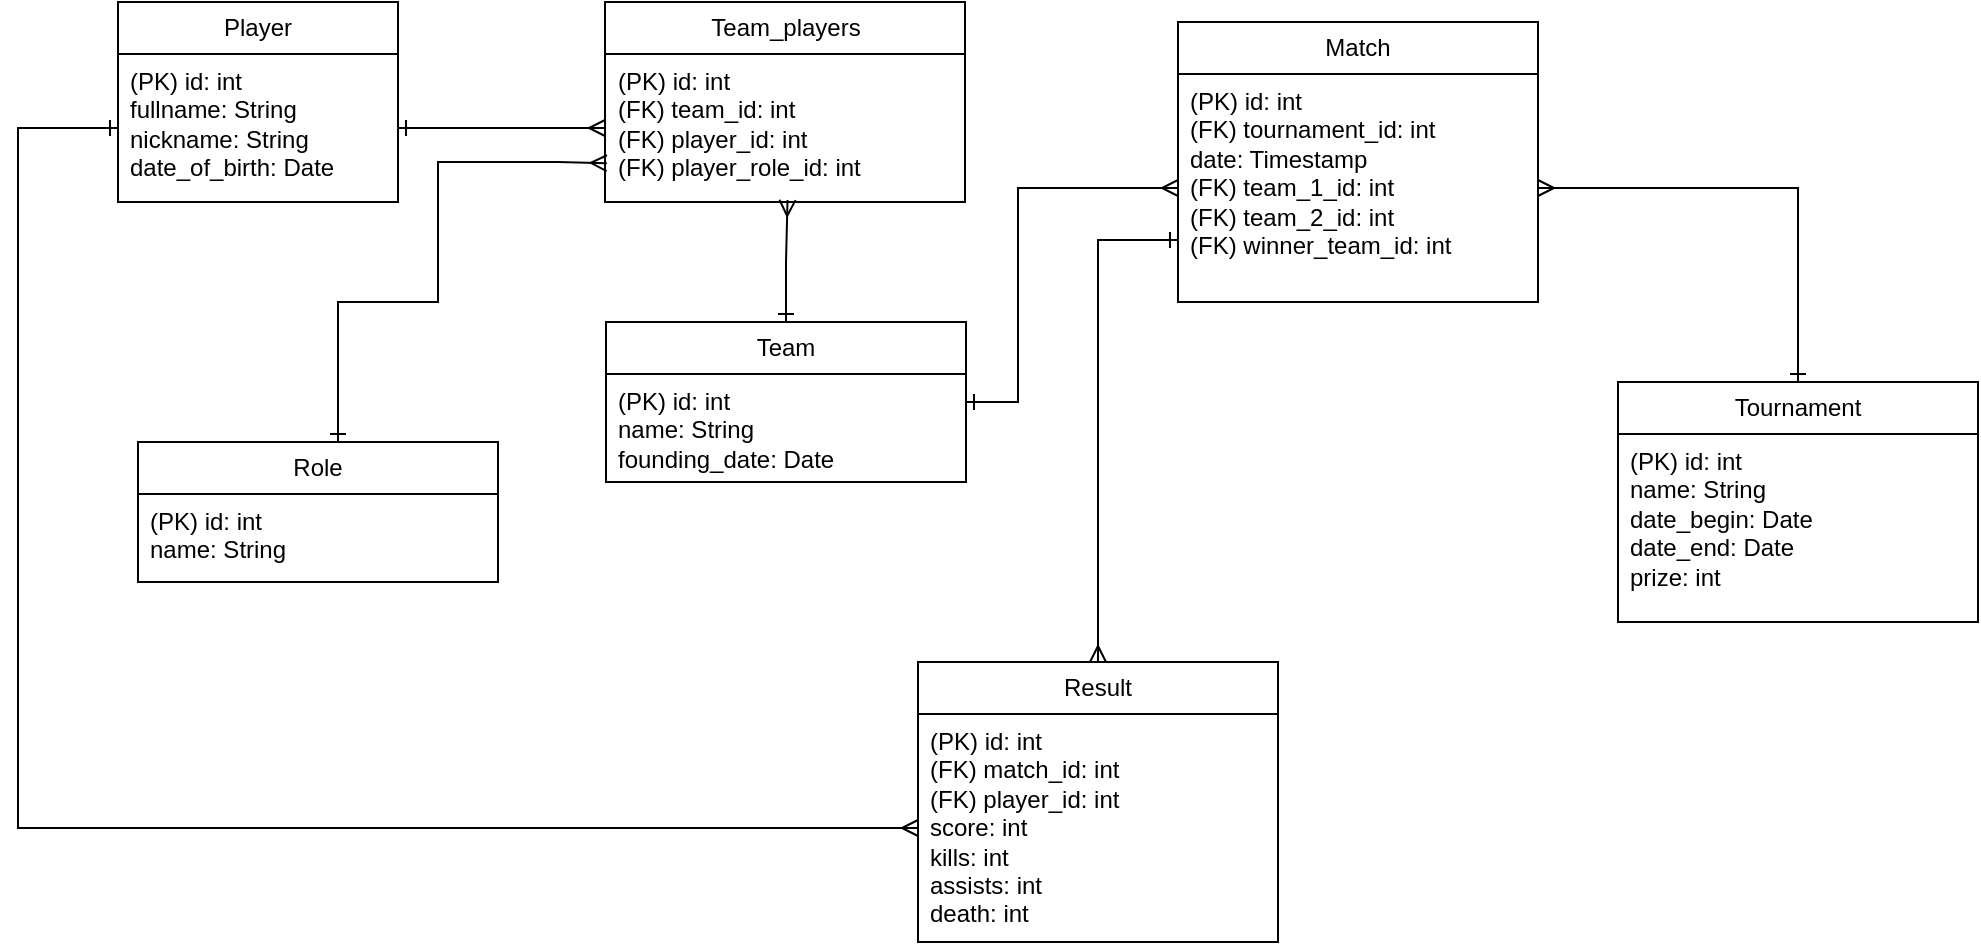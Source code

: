 <mxfile version="24.7.10">
  <diagram name="Страница — 1" id="4FGiYLuR-jafjmGh9V1V">
    <mxGraphModel dx="1050" dy="565" grid="1" gridSize="10" guides="1" tooltips="1" connect="1" arrows="1" fold="1" page="1" pageScale="1" pageWidth="827" pageHeight="1169" math="0" shadow="0">
      <root>
        <mxCell id="0" />
        <mxCell id="1" parent="0" />
        <mxCell id="E1XORwaVy8atlfKuMLs9-1" value="Player" style="swimlane;fontStyle=0;childLayout=stackLayout;horizontal=1;startSize=26;fillColor=none;horizontalStack=0;resizeParent=1;resizeParentMax=0;resizeLast=0;collapsible=1;marginBottom=0;whiteSpace=wrap;html=1;rounded=0;" parent="1" vertex="1">
          <mxGeometry x="80" y="50" width="140" height="100" as="geometry" />
        </mxCell>
        <mxCell id="E1XORwaVy8atlfKuMLs9-2" value="(PK) id: int&lt;div&gt;fullname: String&lt;br&gt;nickname: String&lt;/div&gt;&lt;div&gt;date_of_birth: Date&lt;/div&gt;&lt;div&gt;&lt;br&gt;&lt;/div&gt;&lt;div&gt;&lt;br&gt;&lt;/div&gt;" style="text;strokeColor=none;fillColor=none;align=left;verticalAlign=top;spacingLeft=4;spacingRight=4;overflow=hidden;rotatable=0;points=[[0,0.5],[1,0.5]];portConstraint=eastwest;whiteSpace=wrap;html=1;" parent="E1XORwaVy8atlfKuMLs9-1" vertex="1">
          <mxGeometry y="26" width="140" height="74" as="geometry" />
        </mxCell>
        <mxCell id="E1XORwaVy8atlfKuMLs9-20" style="edgeStyle=orthogonalEdgeStyle;rounded=0;orthogonalLoop=1;jettySize=auto;html=1;entryX=0.507;entryY=0.986;entryDx=0;entryDy=0;entryPerimeter=0;startArrow=ERone;startFill=0;endArrow=ERmany;endFill=0;" parent="1" source="E1XORwaVy8atlfKuMLs9-3" target="E1XORwaVy8atlfKuMLs9-6" edge="1">
          <mxGeometry relative="1" as="geometry">
            <mxPoint x="414" y="160" as="targetPoint" />
          </mxGeometry>
        </mxCell>
        <mxCell id="E1XORwaVy8atlfKuMLs9-3" value="Team" style="swimlane;fontStyle=0;childLayout=stackLayout;horizontal=1;startSize=26;fillColor=none;horizontalStack=0;resizeParent=1;resizeParentMax=0;resizeLast=0;collapsible=1;marginBottom=0;whiteSpace=wrap;html=1;rounded=0;" parent="1" vertex="1">
          <mxGeometry x="324" y="210" width="180" height="80" as="geometry" />
        </mxCell>
        <mxCell id="E1XORwaVy8atlfKuMLs9-4" value="&lt;div&gt;&lt;div&gt;&lt;span style=&quot;background-color: initial;&quot;&gt;(PK)&amp;nbsp;&lt;/span&gt;id: int&lt;/div&gt;&lt;/div&gt;&lt;div&gt;name: String&lt;/div&gt;&lt;div&gt;founding_date: Date&lt;/div&gt;&lt;div&gt;&lt;br&gt;&lt;/div&gt;" style="text;strokeColor=none;fillColor=none;align=left;verticalAlign=top;spacingLeft=4;spacingRight=4;overflow=hidden;rotatable=0;points=[[0,0.5],[1,0.5]];portConstraint=eastwest;whiteSpace=wrap;html=1;" parent="E1XORwaVy8atlfKuMLs9-3" vertex="1">
          <mxGeometry y="26" width="180" height="54" as="geometry" />
        </mxCell>
        <mxCell id="E1XORwaVy8atlfKuMLs9-5" value="Team_players" style="swimlane;fontStyle=0;childLayout=stackLayout;horizontal=1;startSize=26;fillColor=none;horizontalStack=0;resizeParent=1;resizeParentMax=0;resizeLast=0;collapsible=1;marginBottom=0;whiteSpace=wrap;html=1;rounded=0;" parent="1" vertex="1">
          <mxGeometry x="323.5" y="50" width="180" height="100" as="geometry" />
        </mxCell>
        <mxCell id="E1XORwaVy8atlfKuMLs9-6" value="&lt;div&gt;&lt;span style=&quot;background-color: initial;&quot;&gt;(PK)&amp;nbsp;&lt;/span&gt;id: int&lt;/div&gt;&lt;div&gt;(FK) team_id: int&lt;/div&gt;&lt;div&gt;&lt;span style=&quot;background-color: initial;&quot;&gt;(FK)&lt;/span&gt;&lt;span style=&quot;background-color: initial;&quot;&gt;&amp;nbsp;&lt;/span&gt;player_id: int&lt;/div&gt;&lt;div&gt;&lt;span style=&quot;background-color: initial;&quot;&gt;(FK)&lt;/span&gt;&lt;span style=&quot;background-color: initial;&quot;&gt;&amp;nbsp;&lt;/span&gt;player_role_id: int&amp;nbsp;&lt;/div&gt;" style="text;strokeColor=none;fillColor=none;align=left;verticalAlign=top;spacingLeft=4;spacingRight=4;overflow=hidden;rotatable=0;points=[[0,0.5],[1,0.5]];portConstraint=eastwest;whiteSpace=wrap;html=1;" parent="E1XORwaVy8atlfKuMLs9-5" vertex="1">
          <mxGeometry y="26" width="180" height="74" as="geometry" />
        </mxCell>
        <mxCell id="E1XORwaVy8atlfKuMLs9-7" value="Match" style="swimlane;fontStyle=0;childLayout=stackLayout;horizontal=1;startSize=26;fillColor=none;horizontalStack=0;resizeParent=1;resizeParentMax=0;resizeLast=0;collapsible=1;marginBottom=0;whiteSpace=wrap;html=1;rounded=0;" parent="1" vertex="1">
          <mxGeometry x="610" y="60" width="180" height="140" as="geometry" />
        </mxCell>
        <mxCell id="E1XORwaVy8atlfKuMLs9-8" value="(PK) id: int&lt;br&gt;&lt;div&gt;&lt;span style=&quot;background-color: initial;&quot;&gt;(FK)&lt;/span&gt;&lt;span style=&quot;background-color: initial;&quot;&gt;&amp;nbsp;&lt;/span&gt;tournament_id: int&lt;/div&gt;&lt;div&gt;date: Timestamp&lt;/div&gt;&lt;div&gt;&lt;span style=&quot;background-color: initial;&quot;&gt;(FK)&lt;/span&gt;&lt;span style=&quot;background-color: initial;&quot;&gt;&amp;nbsp;&lt;/span&gt;team_1_id: int&lt;/div&gt;&lt;div&gt;&lt;span style=&quot;background-color: initial;&quot;&gt;(FK)&lt;/span&gt;&lt;span style=&quot;background-color: initial;&quot;&gt;&amp;nbsp;&lt;/span&gt;team_2_id: int&lt;/div&gt;&lt;div&gt;&lt;span style=&quot;background-color: initial;&quot;&gt;(FK)&lt;/span&gt;&lt;span style=&quot;background-color: initial;&quot;&gt;&amp;nbsp;&lt;/span&gt;winner_team_id: int&lt;/div&gt;" style="text;strokeColor=none;fillColor=none;align=left;verticalAlign=top;spacingLeft=4;spacingRight=4;overflow=hidden;rotatable=0;points=[[0,0.5],[1,0.5]];portConstraint=eastwest;whiteSpace=wrap;html=1;rounded=0;" parent="E1XORwaVy8atlfKuMLs9-7" vertex="1">
          <mxGeometry y="26" width="180" height="114" as="geometry" />
        </mxCell>
        <mxCell id="E1XORwaVy8atlfKuMLs9-9" value="Role" style="swimlane;fontStyle=0;childLayout=stackLayout;horizontal=1;startSize=26;fillColor=none;horizontalStack=0;resizeParent=1;resizeParentMax=0;resizeLast=0;collapsible=1;marginBottom=0;whiteSpace=wrap;html=1;rounded=0;" parent="1" vertex="1">
          <mxGeometry x="90" y="270" width="180" height="70" as="geometry" />
        </mxCell>
        <mxCell id="E1XORwaVy8atlfKuMLs9-10" value="(PK) id: int&lt;div&gt;name: String&lt;/div&gt;" style="text;strokeColor=none;fillColor=none;align=left;verticalAlign=top;spacingLeft=4;spacingRight=4;overflow=hidden;rotatable=0;points=[[0,0.5],[1,0.5]];portConstraint=eastwest;whiteSpace=wrap;html=1;" parent="E1XORwaVy8atlfKuMLs9-9" vertex="1">
          <mxGeometry y="26" width="180" height="44" as="geometry" />
        </mxCell>
        <mxCell id="E1XORwaVy8atlfKuMLs9-22" style="edgeStyle=orthogonalEdgeStyle;rounded=0;orthogonalLoop=1;jettySize=auto;html=1;entryX=1;entryY=0.5;entryDx=0;entryDy=0;startArrow=ERone;startFill=0;endArrow=ERmany;endFill=0;" parent="1" source="E1XORwaVy8atlfKuMLs9-15" target="E1XORwaVy8atlfKuMLs9-8" edge="1">
          <mxGeometry relative="1" as="geometry" />
        </mxCell>
        <mxCell id="E1XORwaVy8atlfKuMLs9-15" value="Tournament" style="swimlane;fontStyle=0;childLayout=stackLayout;horizontal=1;startSize=26;fillColor=none;horizontalStack=0;resizeParent=1;resizeParentMax=0;resizeLast=0;collapsible=1;marginBottom=0;whiteSpace=wrap;html=1;rounded=0;" parent="1" vertex="1">
          <mxGeometry x="830" y="240" width="180" height="120" as="geometry" />
        </mxCell>
        <mxCell id="E1XORwaVy8atlfKuMLs9-16" value="(PK) id: int&lt;div&gt;name: String&lt;/div&gt;&lt;div&gt;date_begin: Date&lt;/div&gt;&lt;div&gt;date_end: Date&lt;/div&gt;&lt;div&gt;prize: int&lt;/div&gt;" style="text;strokeColor=none;fillColor=none;align=left;verticalAlign=top;spacingLeft=4;spacingRight=4;overflow=hidden;rotatable=0;points=[[0,0.5],[1,0.5]];portConstraint=eastwest;whiteSpace=wrap;html=1;rounded=0;" parent="E1XORwaVy8atlfKuMLs9-15" vertex="1">
          <mxGeometry y="26" width="180" height="94" as="geometry" />
        </mxCell>
        <mxCell id="E1XORwaVy8atlfKuMLs9-17" value="Result" style="swimlane;fontStyle=0;childLayout=stackLayout;horizontal=1;startSize=26;fillColor=none;horizontalStack=0;resizeParent=1;resizeParentMax=0;resizeLast=0;collapsible=1;marginBottom=0;whiteSpace=wrap;html=1;rounded=0;" parent="1" vertex="1">
          <mxGeometry x="480" y="380" width="180" height="140" as="geometry" />
        </mxCell>
        <mxCell id="E1XORwaVy8atlfKuMLs9-18" value="(PK) id: int&lt;br&gt;&lt;div&gt;&lt;span style=&quot;background-color: initial;&quot;&gt;(FK)&lt;/span&gt;&lt;span style=&quot;background-color: initial;&quot;&gt;&amp;nbsp;&lt;/span&gt;match_id: int&lt;/div&gt;&lt;div&gt;&lt;span style=&quot;background-color: initial;&quot;&gt;(FK)&lt;/span&gt;&lt;span style=&quot;background-color: initial;&quot;&gt;&amp;nbsp;&lt;/span&gt;player_id: int&lt;/div&gt;&lt;div&gt;score: int&lt;/div&gt;&lt;div&gt;kills: int&lt;/div&gt;&lt;div&gt;assists: int&lt;/div&gt;&lt;div&gt;death: int&lt;/div&gt;" style="text;strokeColor=none;fillColor=none;align=left;verticalAlign=top;spacingLeft=4;spacingRight=4;overflow=hidden;rotatable=0;points=[[0,0.5],[1,0.5]];portConstraint=eastwest;whiteSpace=wrap;html=1;" parent="E1XORwaVy8atlfKuMLs9-17" vertex="1">
          <mxGeometry y="26" width="180" height="114" as="geometry" />
        </mxCell>
        <mxCell id="E1XORwaVy8atlfKuMLs9-19" style="rounded=0;orthogonalLoop=1;jettySize=auto;html=1;entryX=0;entryY=0.5;entryDx=0;entryDy=0;startArrow=ERone;startFill=0;endArrow=ERmany;endFill=0;" parent="1" source="E1XORwaVy8atlfKuMLs9-2" target="E1XORwaVy8atlfKuMLs9-6" edge="1">
          <mxGeometry relative="1" as="geometry" />
        </mxCell>
        <mxCell id="E1XORwaVy8atlfKuMLs9-21" style="edgeStyle=orthogonalEdgeStyle;rounded=0;orthogonalLoop=1;jettySize=auto;html=1;startArrow=ERone;startFill=0;endArrow=ERmany;endFill=0;entryX=0;entryY=0.5;entryDx=0;entryDy=0;" parent="1" source="E1XORwaVy8atlfKuMLs9-3" target="E1XORwaVy8atlfKuMLs9-8" edge="1">
          <mxGeometry relative="1" as="geometry">
            <Array as="points">
              <mxPoint x="530" y="250" />
              <mxPoint x="530" y="143" />
            </Array>
            <mxPoint x="590" y="140" as="targetPoint" />
          </mxGeometry>
        </mxCell>
        <mxCell id="E1XORwaVy8atlfKuMLs9-23" style="edgeStyle=orthogonalEdgeStyle;rounded=0;orthogonalLoop=1;jettySize=auto;html=1;entryX=0.005;entryY=0.738;entryDx=0;entryDy=0;entryPerimeter=0;startArrow=ERone;startFill=0;endArrow=ERmany;endFill=0;" parent="1" source="E1XORwaVy8atlfKuMLs9-9" target="E1XORwaVy8atlfKuMLs9-6" edge="1">
          <mxGeometry relative="1" as="geometry">
            <mxPoint x="310" y="160" as="targetPoint" />
            <Array as="points">
              <mxPoint x="190" y="200" />
              <mxPoint x="240" y="200" />
              <mxPoint x="240" y="130" />
              <mxPoint x="300" y="130" />
            </Array>
          </mxGeometry>
        </mxCell>
        <mxCell id="E1XORwaVy8atlfKuMLs9-25" style="edgeStyle=orthogonalEdgeStyle;rounded=0;orthogonalLoop=1;jettySize=auto;html=1;entryX=0.5;entryY=0;entryDx=0;entryDy=0;startArrow=ERone;startFill=0;endArrow=ERmany;endFill=0;" parent="1" target="E1XORwaVy8atlfKuMLs9-17" edge="1">
          <mxGeometry relative="1" as="geometry">
            <Array as="points">
              <mxPoint x="570" y="169" />
            </Array>
            <mxPoint x="610" y="169" as="sourcePoint" />
          </mxGeometry>
        </mxCell>
        <mxCell id="E1XORwaVy8atlfKuMLs9-28" style="edgeStyle=orthogonalEdgeStyle;rounded=0;orthogonalLoop=1;jettySize=auto;html=1;entryX=0;entryY=0.5;entryDx=0;entryDy=0;startArrow=ERone;startFill=0;endArrow=ERmany;endFill=0;" parent="1" source="E1XORwaVy8atlfKuMLs9-2" target="E1XORwaVy8atlfKuMLs9-18" edge="1">
          <mxGeometry relative="1" as="geometry">
            <Array as="points">
              <mxPoint x="30" y="113" />
              <mxPoint x="30" y="463" />
            </Array>
          </mxGeometry>
        </mxCell>
      </root>
    </mxGraphModel>
  </diagram>
</mxfile>
